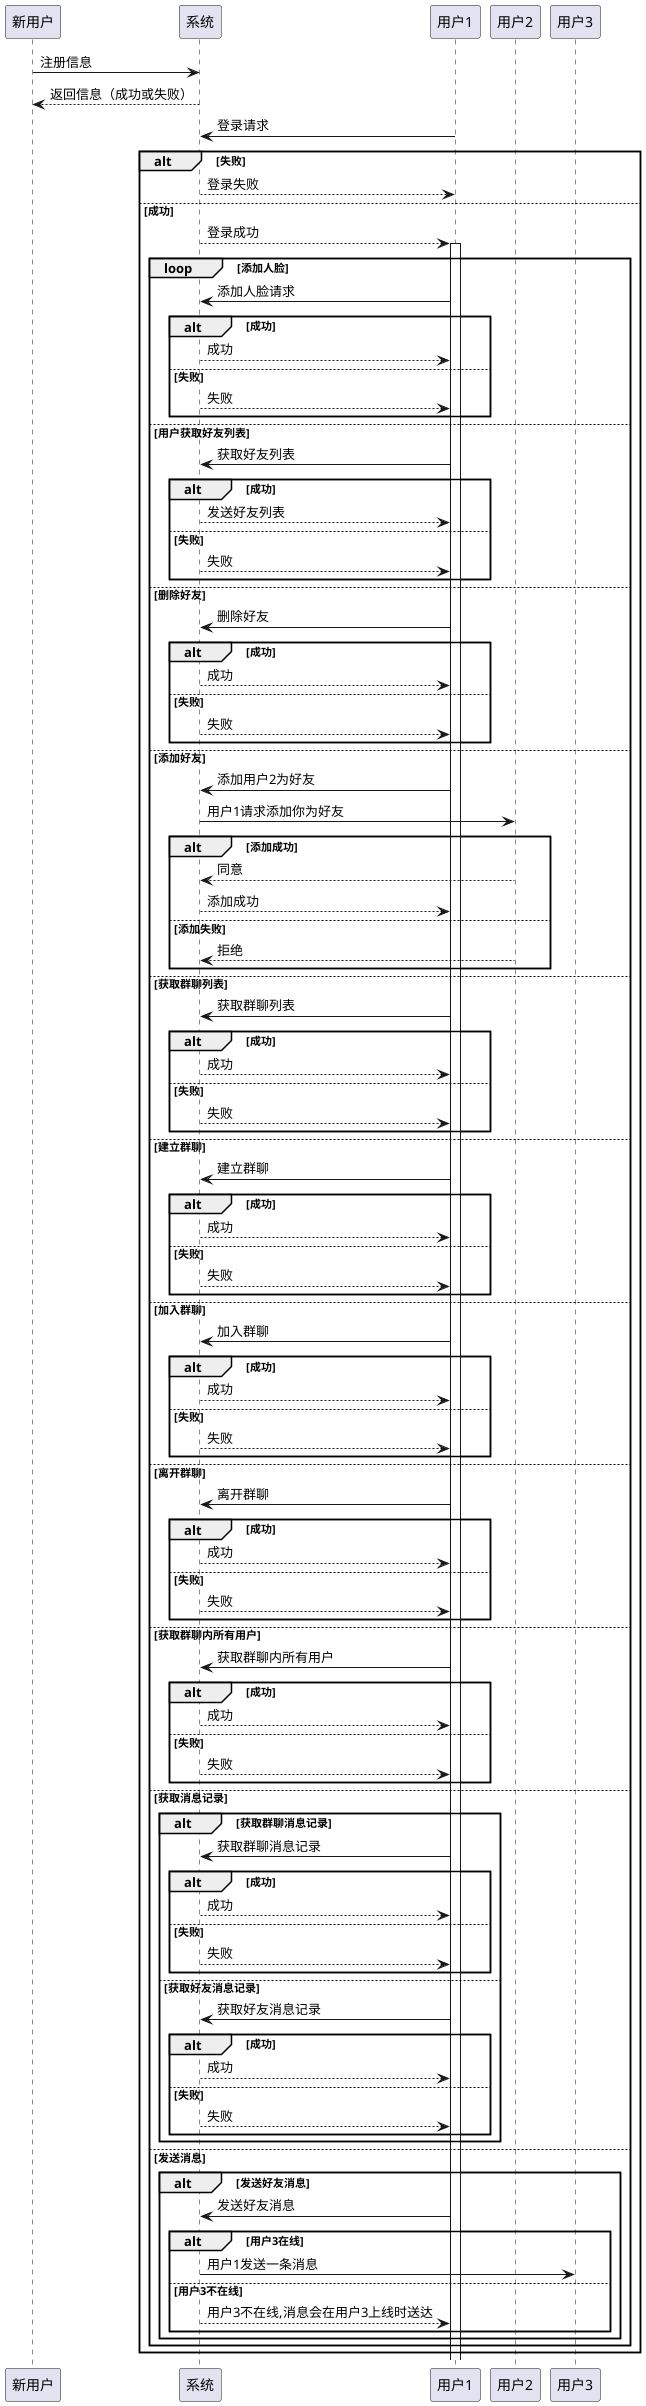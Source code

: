 @startuml

新用户 -> 系统 : 注册信息
系统 --> 新用户 : 返回信息（成功或失败）

用户1 -> 系统 : 登录请求

alt 失败

    用户1 <-- 系统 : 登录失败

else 成功

    用户1 <-- 系统 : 登录成功

    activate 用户1

    loop 添加人脸

        用户1 -> 系统 : 添加人脸请求
        alt 成功
            用户1 <-- 系统 : 成功
        else 失败
            用户1 <-- 系统 : 失败
        end
    else 用户获取好友列表

        用户1 -> 系统 : 获取好友列表
        alt 成功
            用户1 <-- 系统 : 发送好友列表
        else 失败
            用户1 <-- 系统 : 失败
        end

    else 删除好友

        用户1 -> 系统 : 删除好友
        alt 成功
            用户1 <-- 系统 : 成功
        else 失败
            用户1 <-- 系统 : 失败
        end

    else 添加好友

        用户1 -> 系统 : 添加用户2为好友
        系统 -> 用户2 : 用户1请求添加你为好友
        alt 添加成功
            用户2 --> 系统 : 同意
            系统 --> 用户1 : 添加成功
        else 添加失败
            用户2 --> 系统 : 拒绝
        end

    else 获取群聊列表

        用户1 -> 系统 : 获取群聊列表
        alt 成功
            用户1 <-- 系统 : 成功
        else 失败
            用户1 <-- 系统 : 失败
        end

    else 建立群聊

        用户1 -> 系统 : 建立群聊
        alt 成功
            用户1 <-- 系统 : 成功
        else 失败
            用户1 <-- 系统 : 失败
        end

    else 加入群聊

        用户1 -> 系统 : 加入群聊
        alt 成功
            用户1 <-- 系统 : 成功
        else 失败
            用户1 <-- 系统 : 失败
        end

    else 离开群聊

        用户1 -> 系统 : 离开群聊
        alt 成功
            用户1 <-- 系统 : 成功
        else 失败
            用户1 <-- 系统 : 失败
        end

    else 获取群聊内所有用户

        用户1 -> 系统 : 获取群聊内所有用户
        alt 成功
            用户1 <-- 系统 : 成功
        else 失败
            用户1 <-- 系统 : 失败
        end

    else 获取消息记录

        alt 获取群聊消息记录
            用户1 -> 系统 : 获取群聊消息记录
            alt 成功
                用户1 <-- 系统 : 成功
            else 失败
                用户1 <-- 系统 : 失败

            end

        else 获取好友消息记录
            用户1 -> 系统 : 获取好友消息记录
            alt 成功
                用户1 <-- 系统 : 成功
            else 失败
                用户1 <-- 系统 : 失败
            end
        end
    else 发送消息

        alt 发送好友消息
            用户1 -> 系统 : 发送好友消息
            alt 用户3在线
                用户3 <- 系统 : 用户1发送一条消息
            else 用户3不在线
                系统-->用户1 : 用户3不在线,消息会在用户3上线时送达
            end
        end
    end
end


@enduml